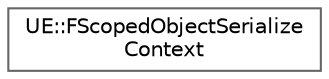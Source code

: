 digraph "Graphical Class Hierarchy"
{
 // INTERACTIVE_SVG=YES
 // LATEX_PDF_SIZE
  bgcolor="transparent";
  edge [fontname=Helvetica,fontsize=10,labelfontname=Helvetica,labelfontsize=10];
  node [fontname=Helvetica,fontsize=10,shape=box,height=0.2,width=0.4];
  rankdir="LR";
  Node0 [id="Node000000",label="UE::FScopedObjectSerialize\lContext",height=0.2,width=0.4,color="grey40", fillcolor="white", style="filled",URL="$dc/d9c/structUE_1_1FScopedObjectSerializeContext.html",tooltip="An object that configures the FUObjectSerializeContext for serialization of the object with the archi..."];
}
